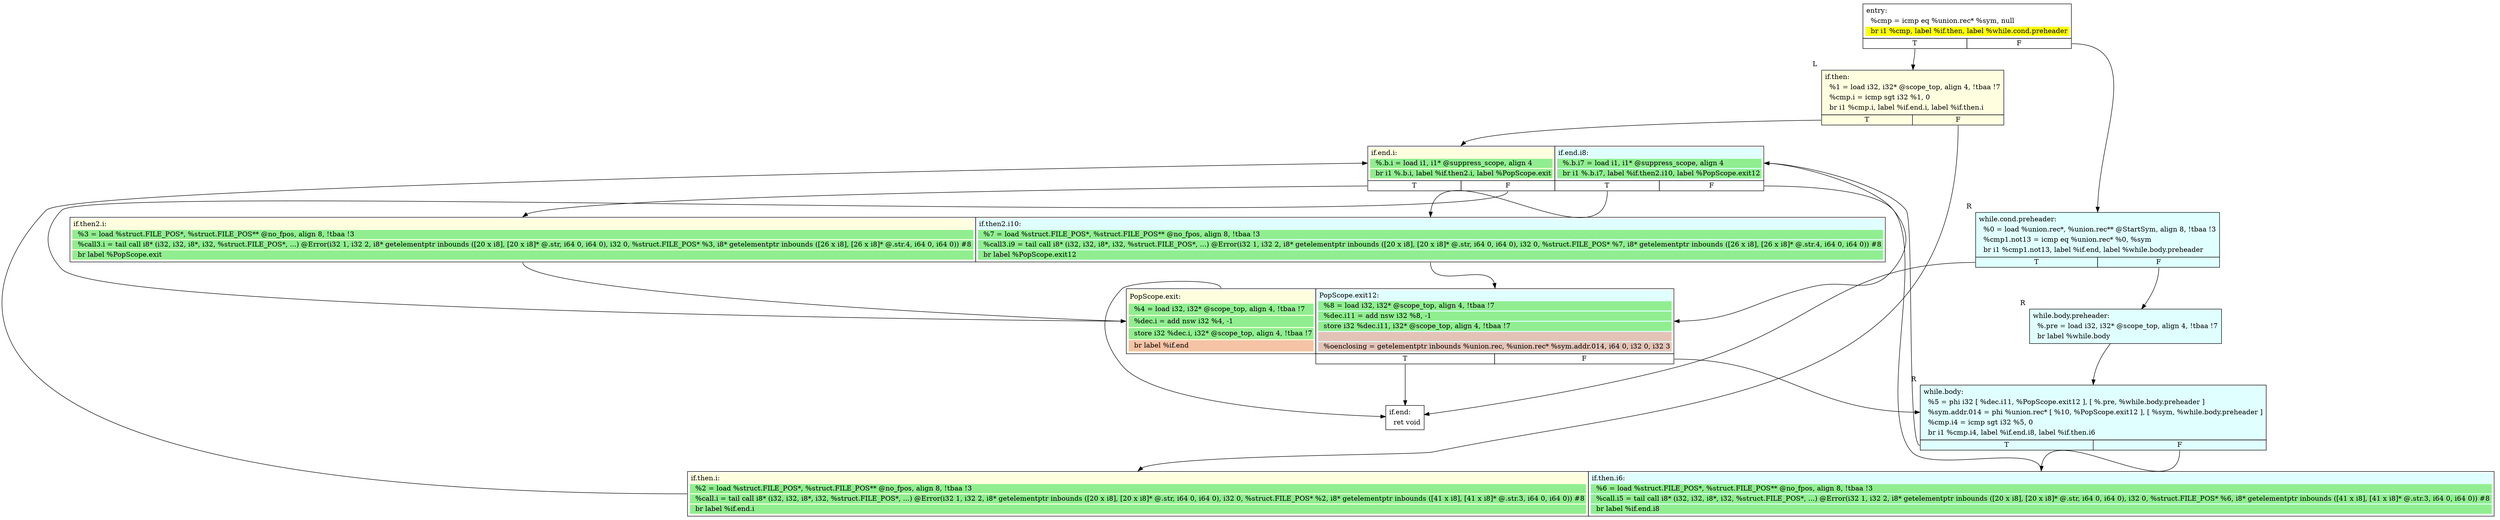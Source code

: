 digraph {
m_bb0 [shape = none, label  = <<table border="0" cellspacing="0">
<tr><td port="f1" border="1" colspan="2"><table bgcolor="LightYellow" border="0">
<tr><td align="left">if.end.i:</td></tr>
<tr><td bgcolor="lightgreen" align="left">  %.b.i = load i1, i1* @suppress_scope, align 4</td></tr>
<tr><td bgcolor="lightgreen" align="left">  br i1 %.b.i, label %if.then2.i, label %PopScope.exit</td></tr>
</table>
</td>
<td port="f2" border="1" colspan="2"><table bgcolor="LightCyan" border="0">
<tr><td align="left">if.end.i8:</td></tr>
<tr><td bgcolor="lightgreen" align="left">  %.b.i7 = load i1, i1* @suppress_scope, align 4</td></tr>
<tr><td bgcolor="lightgreen" align="left">  br i1 %.b.i7, label %if.then2.i10, label %PopScope.exit12</td></tr>
</table>
</td></tr>
<tr><td border="1" port="f1T">T</td><td border="1" port="f1F">F</td>
<td border="1" port="f2T">T</td><td border="1" port="f2F">F</td>
</tr>
</table>> ]
m_bb1 [shape = none, label  = <<table border="0" cellspacing="0">
<tr><td port="f1" border="1" colspan="2"><table bgcolor="LightYellow" border="0">
<tr><td align="left">if.then2.i:</td></tr>
<tr><td bgcolor="lightgreen" align="left">  %3 = load %struct.FILE_POS*, %struct.FILE_POS** @no_fpos, align 8, !tbaa !3</td></tr>
<tr><td bgcolor="lightgreen" align="left">  %call3.i = tail call i8* (i32, i32, i8*, i32, %struct.FILE_POS*, ...) @Error(i32 1, i32 2, i8* getelementptr inbounds ([20 x i8], [20 x i8]* @.str, i64 0, i64 0), i32 0, %struct.FILE_POS* %3, i8* getelementptr inbounds ([26 x i8], [26 x i8]* @.str.4, i64 0, i64 0)) #8</td></tr>
<tr><td bgcolor="lightgreen" align="left">  br label %PopScope.exit</td></tr>
</table>
</td>
<td port="f2" border="1" colspan="2"><table bgcolor="LightCyan" border="0">
<tr><td align="left">if.then2.i10:</td></tr>
<tr><td bgcolor="lightgreen" align="left">  %7 = load %struct.FILE_POS*, %struct.FILE_POS** @no_fpos, align 8, !tbaa !3</td></tr>
<tr><td bgcolor="lightgreen" align="left">  %call3.i9 = tail call i8* (i32, i32, i8*, i32, %struct.FILE_POS*, ...) @Error(i32 1, i32 2, i8* getelementptr inbounds ([20 x i8], [20 x i8]* @.str, i64 0, i64 0), i32 0, %struct.FILE_POS* %7, i8* getelementptr inbounds ([26 x i8], [26 x i8]* @.str.4, i64 0, i64 0)) #8</td></tr>
<tr><td bgcolor="lightgreen" align="left">  br label %PopScope.exit12</td></tr>
</table>
</td></tr>
</table>> ]
m_bb2 [shape = none, label  = <<table border="0" cellspacing="0">
<tr><td port="f1" border="1" colspan="2"><table bgcolor="LightYellow" border="0">
<tr><td align="left">PopScope.exit:</td></tr>
<tr><td bgcolor="lightgreen" align="left">  %4 = load i32, i32* @scope_top, align 4, !tbaa !7</td></tr>
<tr><td bgcolor="lightgreen" align="left">  %dec.i = add nsw i32 %4, -1</td></tr>
<tr><td bgcolor="lightgreen" align="left">  store i32 %dec.i, i32* @scope_top, align 4, !tbaa !7</td></tr>
<tr><td bgcolor="#e8765c70" align="left">  br label %if.end</td></tr>
</table>
</td>
<td port="f2" border="1" colspan="2"><table bgcolor="LightCyan" border="0">
<tr><td align="left">PopScope.exit12:</td></tr>
<tr><td bgcolor="lightgreen" align="left">  %8 = load i32, i32* @scope_top, align 4, !tbaa !7</td></tr>
<tr><td bgcolor="lightgreen" align="left">  %dec.i11 = add nsw i32 %8, -1</td></tr>
<tr><td bgcolor="lightgreen" align="left">  store i32 %dec.i11, i32* @scope_top, align 4, !tbaa !7</td></tr>
<tr><td bgcolor="#e8765c70" align="left"> </td></tr>
<tr><td bgcolor="#e8765c70" align="left">  %oenclosing = getelementptr inbounds %union.rec, %union.rec* %sym.addr.014, i64 0, i32 0, i32 3</td></tr>
</table>
</td></tr>
<tr><td border="0" colspan="2"> </td>
<td border="1" port="f2T">T</td><td border="1" port="f2F">F</td>
</tr>
</table>> ]
m_bb3 [shape = none, label  = <<table border="0" cellspacing="0">
<tr><td port="f1" border="1" colspan="2"><table bgcolor="LightYellow" border="0">
<tr><td align="left">if.then.i:</td></tr>
<tr><td bgcolor="lightgreen" align="left">  %2 = load %struct.FILE_POS*, %struct.FILE_POS** @no_fpos, align 8, !tbaa !3</td></tr>
<tr><td bgcolor="lightgreen" align="left">  %call.i = tail call i8* (i32, i32, i8*, i32, %struct.FILE_POS*, ...) @Error(i32 1, i32 2, i8* getelementptr inbounds ([20 x i8], [20 x i8]* @.str, i64 0, i64 0), i32 0, %struct.FILE_POS* %2, i8* getelementptr inbounds ([41 x i8], [41 x i8]* @.str.3, i64 0, i64 0)) #8</td></tr>
<tr><td bgcolor="lightgreen" align="left">  br label %if.end.i</td></tr>
</table>
</td>
<td port="f2" border="1" colspan="2"><table bgcolor="LightCyan" border="0">
<tr><td align="left">if.then.i6:</td></tr>
<tr><td bgcolor="lightgreen" align="left">  %6 = load %struct.FILE_POS*, %struct.FILE_POS** @no_fpos, align 8, !tbaa !3</td></tr>
<tr><td bgcolor="lightgreen" align="left">  %call.i5 = tail call i8* (i32, i32, i8*, i32, %struct.FILE_POS*, ...) @Error(i32 1, i32 2, i8* getelementptr inbounds ([20 x i8], [20 x i8]* @.str, i64 0, i64 0), i32 0, %struct.FILE_POS* %6, i8* getelementptr inbounds ([41 x i8], [41 x i8]* @.str.3, i64 0, i64 0)) #8</td></tr>
<tr><td bgcolor="lightgreen" align="left">  br label %if.end.i8</td></tr>
</table>
</td></tr>
</table>> ]
f_bb0 [shape = none, label  = <<table  border="0" cellspacing="0">
<tr><td port="f" border="1" colspan="2"><table border="0">
<tr><td align="left">entry:</td></tr>
<tr><td align="left">  %cmp = icmp eq %union.rec* %sym, null</td></tr>
<tr><td bgcolor="yellow" align="left">  br i1 %cmp, label %if.then, label %while.cond.preheader</td></tr>
</table>
</td></tr>
<tr><td border="1" port="fT">T</td><td border="1" port="fF">F</td></tr>
</table>> ]
f_bb1 [shape = none,  xlabel="R", label  = <<table  bgcolor="LightCyan"  border="0" cellspacing="0">
<tr><td port="f" border="1" colspan="2"><table border="0">
<tr><td align="left">while.cond.preheader:</td></tr>
<tr><td align="left">  %0 = load %union.rec*, %union.rec** @StartSym, align 8, !tbaa !3</td></tr>
<tr><td align="left">  %cmp1.not13 = icmp eq %union.rec* %0, %sym</td></tr>
<tr><td align="left">  br i1 %cmp1.not13, label %if.end, label %while.body.preheader</td></tr>
</table>
</td></tr>
<tr><td border="1" port="fT">T</td><td border="1" port="fF">F</td></tr>
</table>> ]
f_bb2 [shape = none,  xlabel="R", label  = <<table  bgcolor="LightCyan"  border="0" cellspacing="0">
<tr><td port="f" border="1"><table border="0">
<tr><td align="left">while.body.preheader:</td></tr>
<tr><td align="left">  %.pre = load i32, i32* @scope_top, align 4, !tbaa !7</td></tr>
<tr><td align="left">  br label %while.body</td></tr>
</table>
</td></tr>
</table>> ]
f_bb3 [shape = none,  xlabel="L", label  = <<table  bgcolor="LightYellow"  border="0" cellspacing="0">
<tr><td port="f" border="1" colspan="2"><table border="0">
<tr><td align="left">if.then:</td></tr>
<tr><td align="left">  %1 = load i32, i32* @scope_top, align 4, !tbaa !7</td></tr>
<tr><td align="left">  %cmp.i = icmp sgt i32 %1, 0</td></tr>
<tr><td align="left">  br i1 %cmp.i, label %if.end.i, label %if.then.i</td></tr>
</table>
</td></tr>
<tr><td border="1" port="fT">T</td><td border="1" port="fF">F</td></tr>
</table>> ]
f_bb4 [shape = none,  xlabel="R", label  = <<table  bgcolor="LightCyan"  border="0" cellspacing="0">
<tr><td port="f" border="1" colspan="2"><table border="0">
<tr><td align="left">while.body:</td></tr>
<tr><td align="left">  %5 = phi i32 [ %dec.i11, %PopScope.exit12 ], [ %.pre, %while.body.preheader ]</td></tr>
<tr><td align="left">  %sym.addr.014 = phi %union.rec* [ %10, %PopScope.exit12 ], [ %sym, %while.body.preheader ]</td></tr>
<tr><td align="left">  %cmp.i4 = icmp sgt i32 %5, 0</td></tr>
<tr><td align="left">  br i1 %cmp.i4, label %if.end.i8, label %if.then.i6</td></tr>
</table>
</td></tr>
<tr><td border="1" port="fT">T</td><td border="1" port="fF">F</td></tr>
</table>> ]
f_bb5 [shape = none, label  = <<table  border="0" cellspacing="0">
<tr><td port="f" border="1"><table border="0">
<tr><td align="left">if.end:</td></tr>
<tr><td align="left">  ret void</td></tr>
</table>
</td></tr>
</table>> ]
f_bb0:fT -> f_bb3:f
f_bb0:fF -> f_bb1:f
f_bb1:fT -> f_bb5:f
f_bb1:fF -> f_bb2:f
f_bb2:f -> f_bb4:f
f_bb3:fT -> m_bb0:f1
f_bb3:fF -> m_bb3:f1
m_bb3:f1 -> m_bb0:f1
m_bb0:f1T -> m_bb1:f1
m_bb0:f1F -> m_bb2:f1
m_bb1:f1 -> m_bb2:f1
m_bb2:f1 -> f_bb5:f
f_bb4:fT -> m_bb0:f2
f_bb4:fF -> m_bb3:f2
m_bb3:f2 -> m_bb0:f2
m_bb0:f2T -> m_bb1:f2
m_bb0:f2F -> m_bb2:f2
m_bb1:f2 -> m_bb2:f2
m_bb2:f2T -> f_bb5:f
m_bb2:f2F -> f_bb4:f
}

